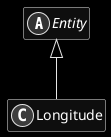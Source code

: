 ﻿@startuml
skinparam monochrome reverse
hide empty members

abstract class Entity {
}

Entity <|-- Longitude

class Longitude {
}

@enduml
